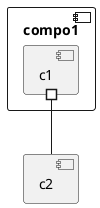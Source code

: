 {
  "sha1": "h93clqdgbzyss81lh3t85s6z9zu4pzl",
  "insertion": {
    "when": "2024-06-03T18:59:29.299Z",
    "user": "plantuml@gmail.com"
  }
}
@startuml
set separator none 
component compo1 {
component c1
}
component c2
c1 #-- c2
@enduml
